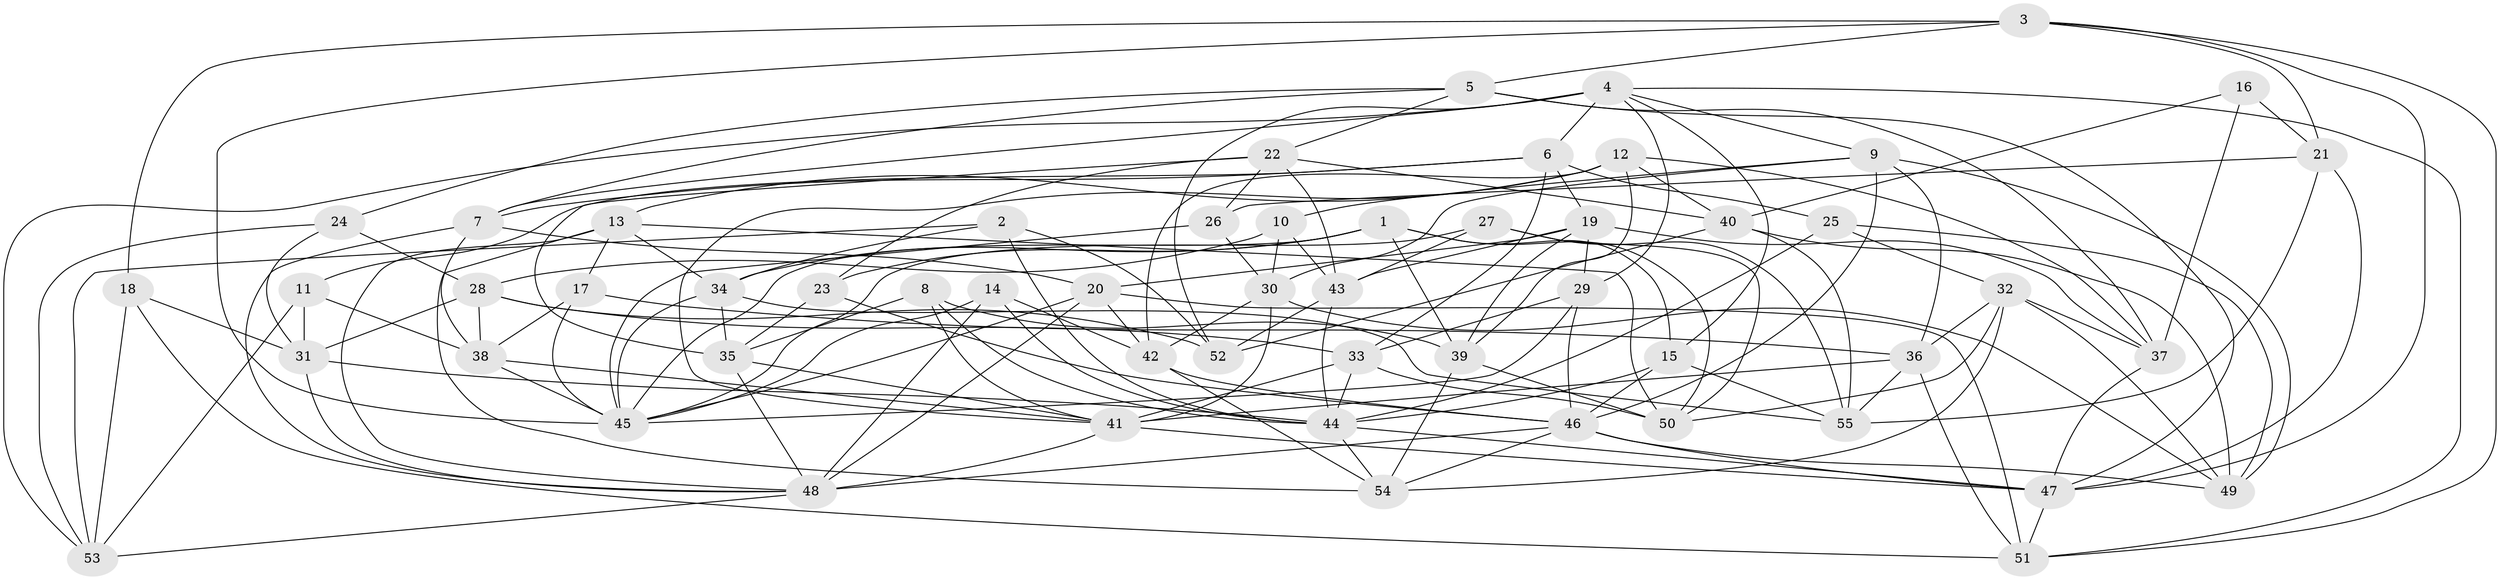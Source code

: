 // original degree distribution, {4: 1.0}
// Generated by graph-tools (version 1.1) at 2025/26/03/09/25 03:26:58]
// undirected, 55 vertices, 160 edges
graph export_dot {
graph [start="1"]
  node [color=gray90,style=filled];
  1;
  2;
  3;
  4;
  5;
  6;
  7;
  8;
  9;
  10;
  11;
  12;
  13;
  14;
  15;
  16;
  17;
  18;
  19;
  20;
  21;
  22;
  23;
  24;
  25;
  26;
  27;
  28;
  29;
  30;
  31;
  32;
  33;
  34;
  35;
  36;
  37;
  38;
  39;
  40;
  41;
  42;
  43;
  44;
  45;
  46;
  47;
  48;
  49;
  50;
  51;
  52;
  53;
  54;
  55;
  1 -- 15 [weight=1.0];
  1 -- 23 [weight=1.0];
  1 -- 34 [weight=1.0];
  1 -- 39 [weight=1.0];
  1 -- 45 [weight=1.0];
  1 -- 50 [weight=1.0];
  2 -- 34 [weight=1.0];
  2 -- 44 [weight=1.0];
  2 -- 52 [weight=1.0];
  2 -- 53 [weight=1.0];
  3 -- 5 [weight=1.0];
  3 -- 18 [weight=1.0];
  3 -- 21 [weight=1.0];
  3 -- 45 [weight=1.0];
  3 -- 47 [weight=1.0];
  3 -- 51 [weight=1.0];
  4 -- 6 [weight=1.0];
  4 -- 7 [weight=1.0];
  4 -- 9 [weight=1.0];
  4 -- 15 [weight=1.0];
  4 -- 29 [weight=2.0];
  4 -- 51 [weight=1.0];
  4 -- 52 [weight=2.0];
  4 -- 53 [weight=1.0];
  5 -- 7 [weight=1.0];
  5 -- 22 [weight=1.0];
  5 -- 24 [weight=1.0];
  5 -- 37 [weight=1.0];
  5 -- 47 [weight=1.0];
  6 -- 7 [weight=1.0];
  6 -- 11 [weight=1.0];
  6 -- 19 [weight=1.0];
  6 -- 25 [weight=1.0];
  6 -- 33 [weight=1.0];
  7 -- 20 [weight=1.0];
  7 -- 38 [weight=1.0];
  7 -- 48 [weight=1.0];
  8 -- 35 [weight=1.0];
  8 -- 39 [weight=1.0];
  8 -- 41 [weight=1.0];
  8 -- 44 [weight=1.0];
  9 -- 10 [weight=1.0];
  9 -- 30 [weight=1.0];
  9 -- 36 [weight=1.0];
  9 -- 46 [weight=1.0];
  9 -- 49 [weight=1.0];
  10 -- 28 [weight=1.0];
  10 -- 30 [weight=1.0];
  10 -- 43 [weight=1.0];
  11 -- 31 [weight=1.0];
  11 -- 38 [weight=1.0];
  11 -- 53 [weight=1.0];
  12 -- 13 [weight=1.0];
  12 -- 37 [weight=1.0];
  12 -- 39 [weight=1.0];
  12 -- 40 [weight=1.0];
  12 -- 41 [weight=1.0];
  12 -- 42 [weight=1.0];
  13 -- 17 [weight=1.0];
  13 -- 34 [weight=1.0];
  13 -- 48 [weight=1.0];
  13 -- 50 [weight=1.0];
  13 -- 54 [weight=1.0];
  14 -- 42 [weight=1.0];
  14 -- 44 [weight=1.0];
  14 -- 45 [weight=1.0];
  14 -- 48 [weight=1.0];
  15 -- 44 [weight=1.0];
  15 -- 46 [weight=2.0];
  15 -- 55 [weight=1.0];
  16 -- 21 [weight=2.0];
  16 -- 37 [weight=1.0];
  16 -- 40 [weight=1.0];
  17 -- 36 [weight=1.0];
  17 -- 38 [weight=1.0];
  17 -- 45 [weight=1.0];
  18 -- 31 [weight=1.0];
  18 -- 51 [weight=1.0];
  18 -- 53 [weight=1.0];
  19 -- 20 [weight=1.0];
  19 -- 29 [weight=1.0];
  19 -- 37 [weight=1.0];
  19 -- 39 [weight=1.0];
  19 -- 43 [weight=1.0];
  20 -- 42 [weight=1.0];
  20 -- 45 [weight=1.0];
  20 -- 48 [weight=1.0];
  20 -- 51 [weight=1.0];
  21 -- 26 [weight=1.0];
  21 -- 47 [weight=1.0];
  21 -- 55 [weight=1.0];
  22 -- 23 [weight=1.0];
  22 -- 26 [weight=1.0];
  22 -- 35 [weight=1.0];
  22 -- 40 [weight=1.0];
  22 -- 43 [weight=1.0];
  23 -- 35 [weight=1.0];
  23 -- 46 [weight=1.0];
  24 -- 28 [weight=1.0];
  24 -- 31 [weight=1.0];
  24 -- 53 [weight=1.0];
  25 -- 32 [weight=1.0];
  25 -- 44 [weight=1.0];
  25 -- 49 [weight=1.0];
  26 -- 30 [weight=1.0];
  26 -- 45 [weight=1.0];
  27 -- 43 [weight=1.0];
  27 -- 45 [weight=1.0];
  27 -- 50 [weight=1.0];
  27 -- 55 [weight=1.0];
  28 -- 31 [weight=1.0];
  28 -- 33 [weight=1.0];
  28 -- 38 [weight=1.0];
  28 -- 52 [weight=1.0];
  29 -- 33 [weight=1.0];
  29 -- 45 [weight=1.0];
  29 -- 46 [weight=1.0];
  30 -- 41 [weight=1.0];
  30 -- 42 [weight=1.0];
  30 -- 49 [weight=1.0];
  31 -- 44 [weight=1.0];
  31 -- 48 [weight=1.0];
  32 -- 36 [weight=1.0];
  32 -- 37 [weight=1.0];
  32 -- 49 [weight=1.0];
  32 -- 50 [weight=1.0];
  32 -- 54 [weight=1.0];
  33 -- 41 [weight=1.0];
  33 -- 44 [weight=1.0];
  33 -- 50 [weight=1.0];
  34 -- 35 [weight=1.0];
  34 -- 45 [weight=1.0];
  34 -- 55 [weight=1.0];
  35 -- 41 [weight=1.0];
  35 -- 48 [weight=1.0];
  36 -- 41 [weight=1.0];
  36 -- 51 [weight=1.0];
  36 -- 55 [weight=1.0];
  37 -- 47 [weight=1.0];
  38 -- 41 [weight=1.0];
  38 -- 45 [weight=1.0];
  39 -- 50 [weight=1.0];
  39 -- 54 [weight=1.0];
  40 -- 49 [weight=1.0];
  40 -- 52 [weight=1.0];
  40 -- 55 [weight=1.0];
  41 -- 47 [weight=1.0];
  41 -- 48 [weight=2.0];
  42 -- 46 [weight=1.0];
  42 -- 54 [weight=1.0];
  43 -- 44 [weight=1.0];
  43 -- 52 [weight=1.0];
  44 -- 47 [weight=1.0];
  44 -- 54 [weight=1.0];
  46 -- 47 [weight=1.0];
  46 -- 48 [weight=1.0];
  46 -- 49 [weight=1.0];
  46 -- 54 [weight=1.0];
  47 -- 51 [weight=1.0];
  48 -- 53 [weight=1.0];
}
